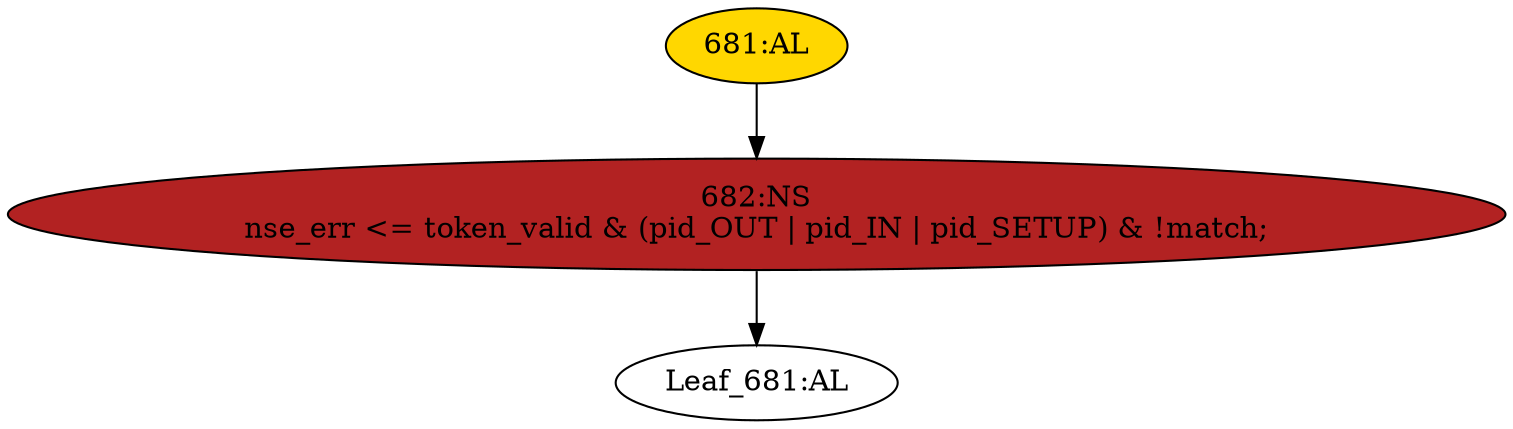 strict digraph "" {
	node [label="\N"];
	"Leaf_681:AL"	 [def_var="['nse_err']",
		label="Leaf_681:AL"];
	"682:NS"	 [ast="<pyverilog.vparser.ast.NonblockingSubstitution object at 0x7fae5e225a90>",
		fillcolor=firebrick,
		label="682:NS
nse_err <= token_valid & (pid_OUT | pid_IN | pid_SETUP) & !match;",
		statements="[<pyverilog.vparser.ast.NonblockingSubstitution object at 0x7fae5e225a90>]",
		style=filled,
		typ=NonblockingSubstitution];
	"682:NS" -> "Leaf_681:AL"	 [cond="[]",
		lineno=None];
	"681:AL"	 [ast="<pyverilog.vparser.ast.Always object at 0x7fae5e225e90>",
		clk_sens=True,
		fillcolor=gold,
		label="681:AL",
		sens="['clk']",
		statements="[]",
		style=filled,
		typ=Always,
		use_var="['pid_SETUP', 'pid_OUT', 'token_valid', 'pid_IN', 'match']"];
	"681:AL" -> "682:NS"	 [cond="[]",
		lineno=None];
}
